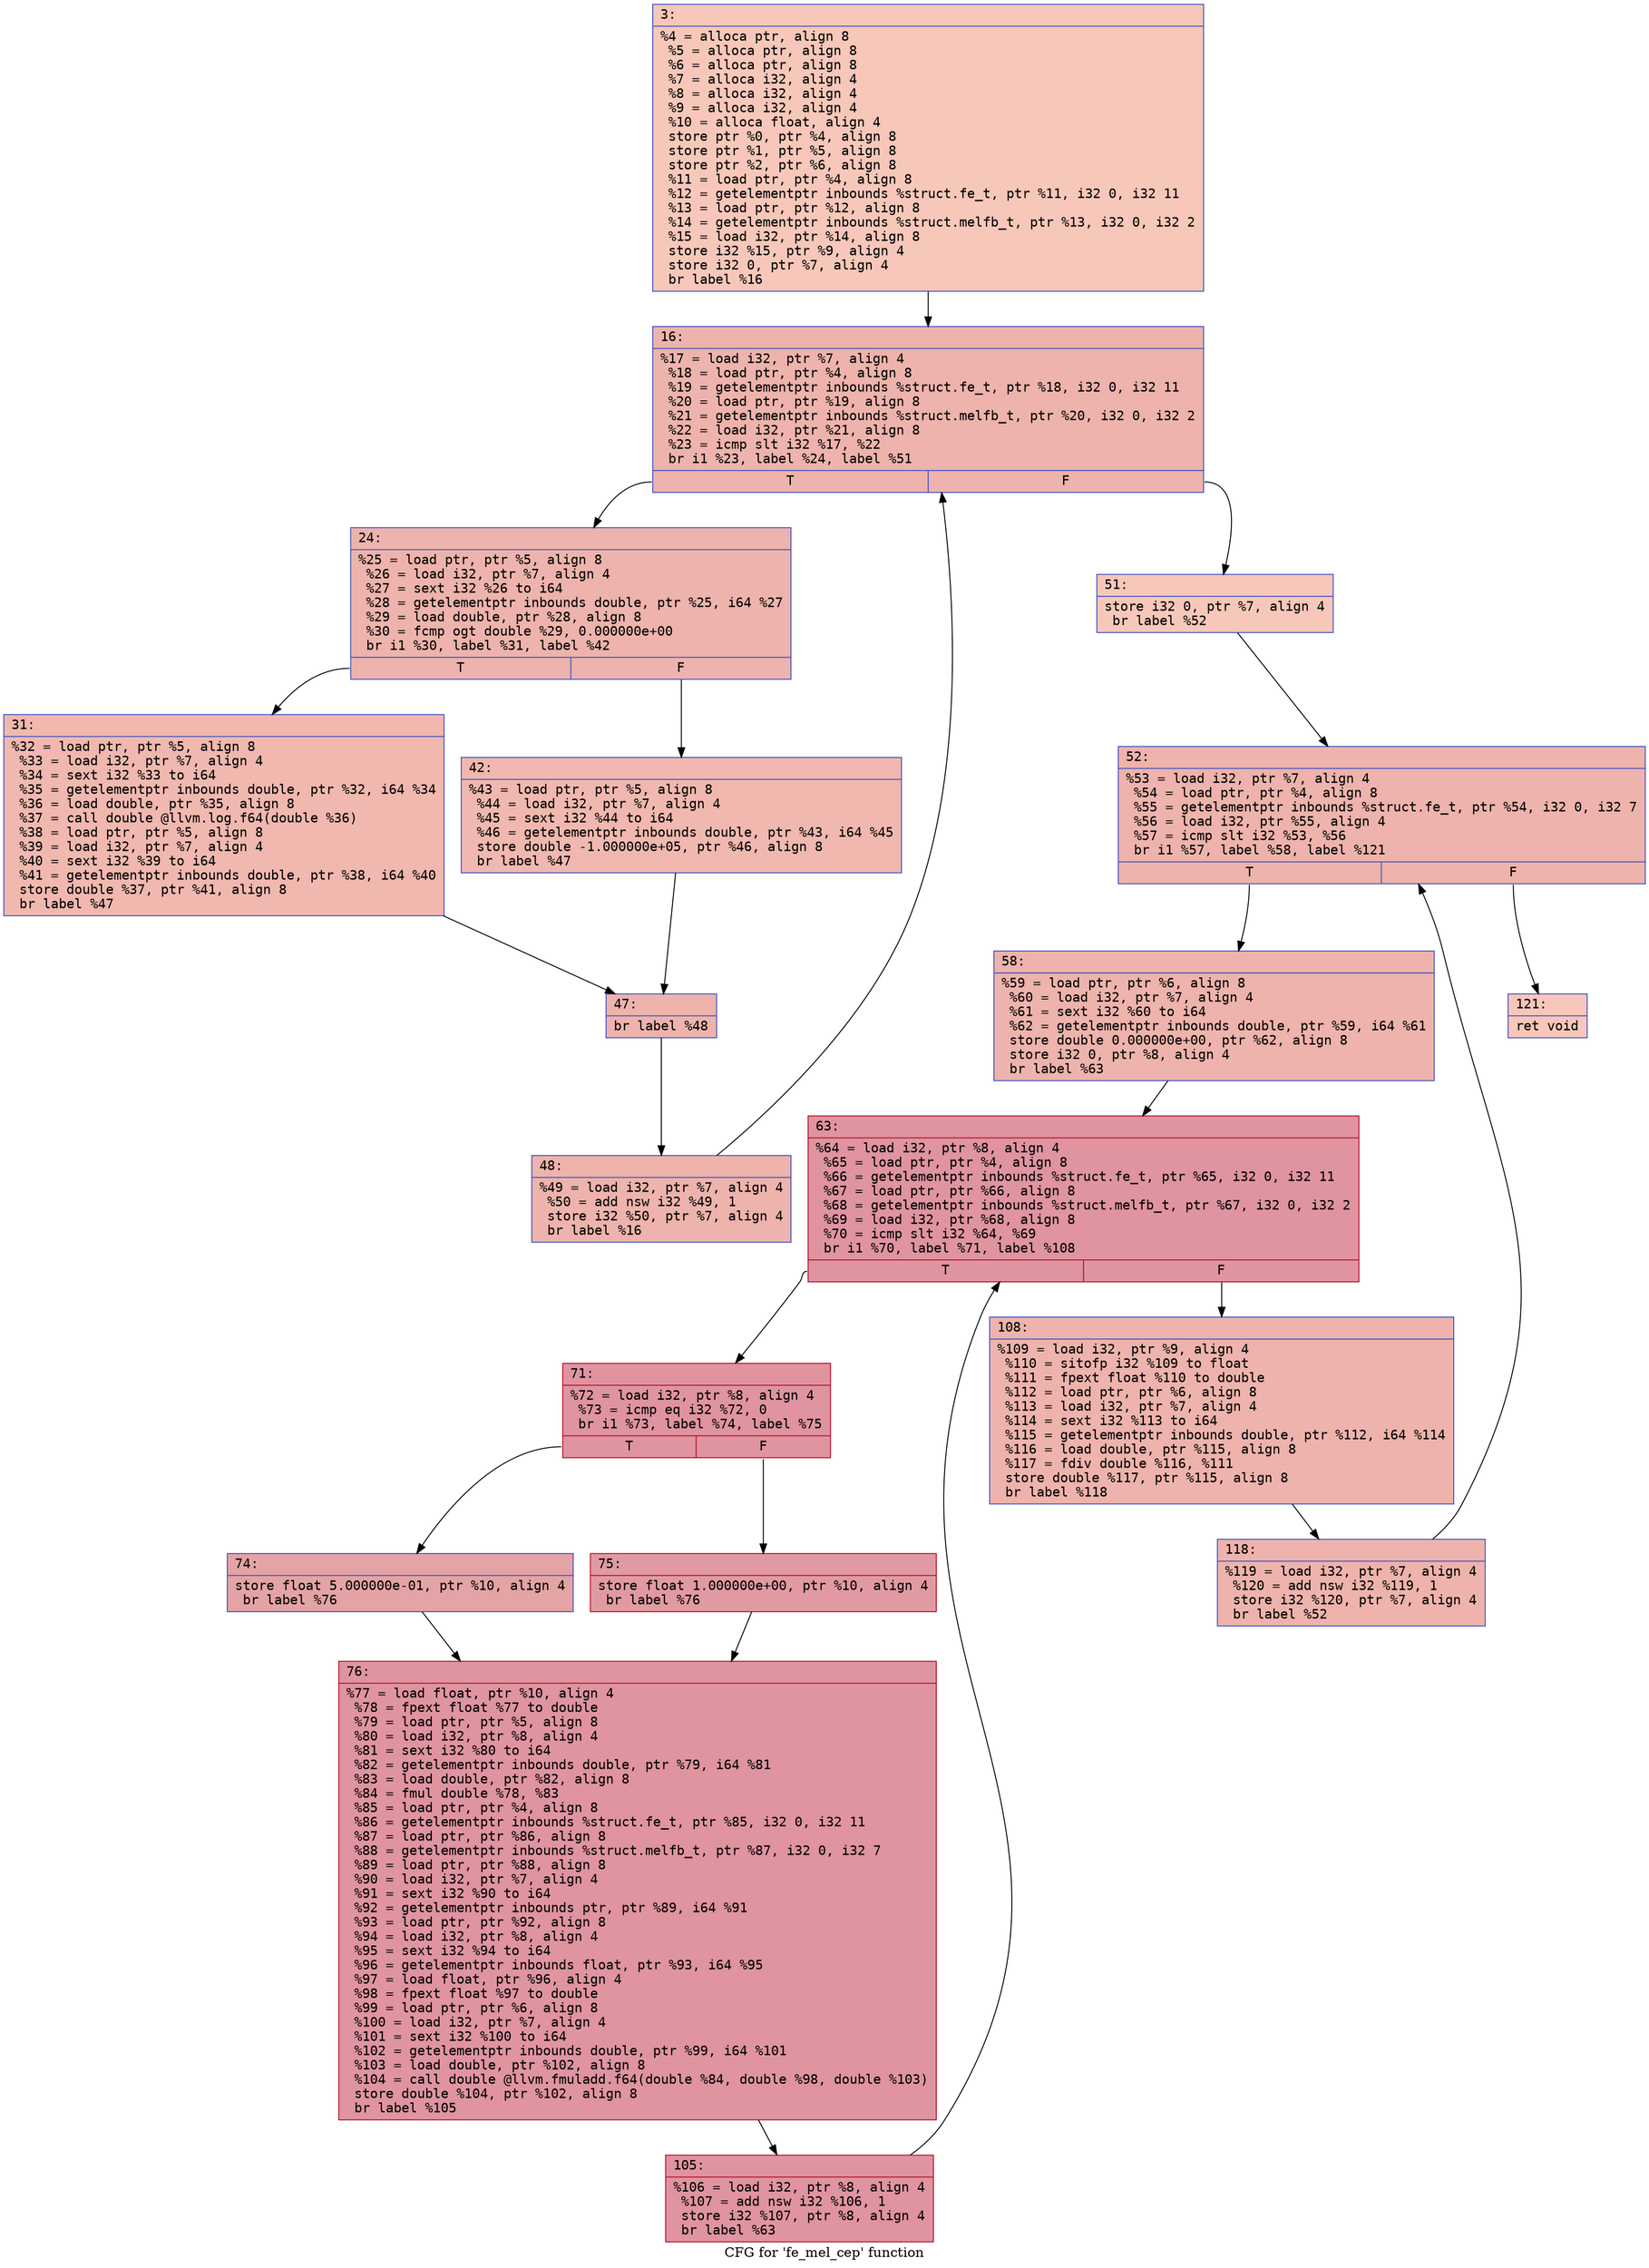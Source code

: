 digraph "CFG for 'fe_mel_cep' function" {
	label="CFG for 'fe_mel_cep' function";

	Node0x6000033385a0 [shape=record,color="#3d50c3ff", style=filled, fillcolor="#ec7f6370" fontname="Courier",label="{3:\l|  %4 = alloca ptr, align 8\l  %5 = alloca ptr, align 8\l  %6 = alloca ptr, align 8\l  %7 = alloca i32, align 4\l  %8 = alloca i32, align 4\l  %9 = alloca i32, align 4\l  %10 = alloca float, align 4\l  store ptr %0, ptr %4, align 8\l  store ptr %1, ptr %5, align 8\l  store ptr %2, ptr %6, align 8\l  %11 = load ptr, ptr %4, align 8\l  %12 = getelementptr inbounds %struct.fe_t, ptr %11, i32 0, i32 11\l  %13 = load ptr, ptr %12, align 8\l  %14 = getelementptr inbounds %struct.melfb_t, ptr %13, i32 0, i32 2\l  %15 = load i32, ptr %14, align 8\l  store i32 %15, ptr %9, align 4\l  store i32 0, ptr %7, align 4\l  br label %16\l}"];
	Node0x6000033385a0 -> Node0x600003338910[tooltip="3 -> 16\nProbability 100.00%" ];
	Node0x600003338910 [shape=record,color="#3d50c3ff", style=filled, fillcolor="#d6524470" fontname="Courier",label="{16:\l|  %17 = load i32, ptr %7, align 4\l  %18 = load ptr, ptr %4, align 8\l  %19 = getelementptr inbounds %struct.fe_t, ptr %18, i32 0, i32 11\l  %20 = load ptr, ptr %19, align 8\l  %21 = getelementptr inbounds %struct.melfb_t, ptr %20, i32 0, i32 2\l  %22 = load i32, ptr %21, align 8\l  %23 = icmp slt i32 %17, %22\l  br i1 %23, label %24, label %51\l|{<s0>T|<s1>F}}"];
	Node0x600003338910:s0 -> Node0x600003338960[tooltip="16 -> 24\nProbability 96.88%" ];
	Node0x600003338910:s1 -> Node0x600003338af0[tooltip="16 -> 51\nProbability 3.12%" ];
	Node0x600003338960 [shape=record,color="#3d50c3ff", style=filled, fillcolor="#d6524470" fontname="Courier",label="{24:\l|  %25 = load ptr, ptr %5, align 8\l  %26 = load i32, ptr %7, align 4\l  %27 = sext i32 %26 to i64\l  %28 = getelementptr inbounds double, ptr %25, i64 %27\l  %29 = load double, ptr %28, align 8\l  %30 = fcmp ogt double %29, 0.000000e+00\l  br i1 %30, label %31, label %42\l|{<s0>T|<s1>F}}"];
	Node0x600003338960:s0 -> Node0x6000033389b0[tooltip="24 -> 31\nProbability 50.00%" ];
	Node0x600003338960:s1 -> Node0x600003338a00[tooltip="24 -> 42\nProbability 50.00%" ];
	Node0x6000033389b0 [shape=record,color="#3d50c3ff", style=filled, fillcolor="#dc5d4a70" fontname="Courier",label="{31:\l|  %32 = load ptr, ptr %5, align 8\l  %33 = load i32, ptr %7, align 4\l  %34 = sext i32 %33 to i64\l  %35 = getelementptr inbounds double, ptr %32, i64 %34\l  %36 = load double, ptr %35, align 8\l  %37 = call double @llvm.log.f64(double %36)\l  %38 = load ptr, ptr %5, align 8\l  %39 = load i32, ptr %7, align 4\l  %40 = sext i32 %39 to i64\l  %41 = getelementptr inbounds double, ptr %38, i64 %40\l  store double %37, ptr %41, align 8\l  br label %47\l}"];
	Node0x6000033389b0 -> Node0x600003338a50[tooltip="31 -> 47\nProbability 100.00%" ];
	Node0x600003338a00 [shape=record,color="#3d50c3ff", style=filled, fillcolor="#dc5d4a70" fontname="Courier",label="{42:\l|  %43 = load ptr, ptr %5, align 8\l  %44 = load i32, ptr %7, align 4\l  %45 = sext i32 %44 to i64\l  %46 = getelementptr inbounds double, ptr %43, i64 %45\l  store double -1.000000e+05, ptr %46, align 8\l  br label %47\l}"];
	Node0x600003338a00 -> Node0x600003338a50[tooltip="42 -> 47\nProbability 100.00%" ];
	Node0x600003338a50 [shape=record,color="#3d50c3ff", style=filled, fillcolor="#d6524470" fontname="Courier",label="{47:\l|  br label %48\l}"];
	Node0x600003338a50 -> Node0x600003338aa0[tooltip="47 -> 48\nProbability 100.00%" ];
	Node0x600003338aa0 [shape=record,color="#3d50c3ff", style=filled, fillcolor="#d6524470" fontname="Courier",label="{48:\l|  %49 = load i32, ptr %7, align 4\l  %50 = add nsw i32 %49, 1\l  store i32 %50, ptr %7, align 4\l  br label %16\l}"];
	Node0x600003338aa0 -> Node0x600003338910[tooltip="48 -> 16\nProbability 100.00%" ];
	Node0x600003338af0 [shape=record,color="#3d50c3ff", style=filled, fillcolor="#ec7f6370" fontname="Courier",label="{51:\l|  store i32 0, ptr %7, align 4\l  br label %52\l}"];
	Node0x600003338af0 -> Node0x600003338b40[tooltip="51 -> 52\nProbability 100.00%" ];
	Node0x600003338b40 [shape=record,color="#3d50c3ff", style=filled, fillcolor="#d6524470" fontname="Courier",label="{52:\l|  %53 = load i32, ptr %7, align 4\l  %54 = load ptr, ptr %4, align 8\l  %55 = getelementptr inbounds %struct.fe_t, ptr %54, i32 0, i32 7\l  %56 = load i32, ptr %55, align 4\l  %57 = icmp slt i32 %53, %56\l  br i1 %57, label %58, label %121\l|{<s0>T|<s1>F}}"];
	Node0x600003338b40:s0 -> Node0x600003338b90[tooltip="52 -> 58\nProbability 96.88%" ];
	Node0x600003338b40:s1 -> Node0x600003338e60[tooltip="52 -> 121\nProbability 3.12%" ];
	Node0x600003338b90 [shape=record,color="#3d50c3ff", style=filled, fillcolor="#d6524470" fontname="Courier",label="{58:\l|  %59 = load ptr, ptr %6, align 8\l  %60 = load i32, ptr %7, align 4\l  %61 = sext i32 %60 to i64\l  %62 = getelementptr inbounds double, ptr %59, i64 %61\l  store double 0.000000e+00, ptr %62, align 8\l  store i32 0, ptr %8, align 4\l  br label %63\l}"];
	Node0x600003338b90 -> Node0x600003338be0[tooltip="58 -> 63\nProbability 100.00%" ];
	Node0x600003338be0 [shape=record,color="#b70d28ff", style=filled, fillcolor="#b70d2870" fontname="Courier",label="{63:\l|  %64 = load i32, ptr %8, align 4\l  %65 = load ptr, ptr %4, align 8\l  %66 = getelementptr inbounds %struct.fe_t, ptr %65, i32 0, i32 11\l  %67 = load ptr, ptr %66, align 8\l  %68 = getelementptr inbounds %struct.melfb_t, ptr %67, i32 0, i32 2\l  %69 = load i32, ptr %68, align 8\l  %70 = icmp slt i32 %64, %69\l  br i1 %70, label %71, label %108\l|{<s0>T|<s1>F}}"];
	Node0x600003338be0:s0 -> Node0x600003338c30[tooltip="63 -> 71\nProbability 96.88%" ];
	Node0x600003338be0:s1 -> Node0x600003338dc0[tooltip="63 -> 108\nProbability 3.12%" ];
	Node0x600003338c30 [shape=record,color="#b70d28ff", style=filled, fillcolor="#b70d2870" fontname="Courier",label="{71:\l|  %72 = load i32, ptr %8, align 4\l  %73 = icmp eq i32 %72, 0\l  br i1 %73, label %74, label %75\l|{<s0>T|<s1>F}}"];
	Node0x600003338c30:s0 -> Node0x600003338c80[tooltip="71 -> 74\nProbability 37.50%" ];
	Node0x600003338c30:s1 -> Node0x600003338cd0[tooltip="71 -> 75\nProbability 62.50%" ];
	Node0x600003338c80 [shape=record,color="#3d50c3ff", style=filled, fillcolor="#c32e3170" fontname="Courier",label="{74:\l|  store float 5.000000e-01, ptr %10, align 4\l  br label %76\l}"];
	Node0x600003338c80 -> Node0x600003338d20[tooltip="74 -> 76\nProbability 100.00%" ];
	Node0x600003338cd0 [shape=record,color="#b70d28ff", style=filled, fillcolor="#bb1b2c70" fontname="Courier",label="{75:\l|  store float 1.000000e+00, ptr %10, align 4\l  br label %76\l}"];
	Node0x600003338cd0 -> Node0x600003338d20[tooltip="75 -> 76\nProbability 100.00%" ];
	Node0x600003338d20 [shape=record,color="#b70d28ff", style=filled, fillcolor="#b70d2870" fontname="Courier",label="{76:\l|  %77 = load float, ptr %10, align 4\l  %78 = fpext float %77 to double\l  %79 = load ptr, ptr %5, align 8\l  %80 = load i32, ptr %8, align 4\l  %81 = sext i32 %80 to i64\l  %82 = getelementptr inbounds double, ptr %79, i64 %81\l  %83 = load double, ptr %82, align 8\l  %84 = fmul double %78, %83\l  %85 = load ptr, ptr %4, align 8\l  %86 = getelementptr inbounds %struct.fe_t, ptr %85, i32 0, i32 11\l  %87 = load ptr, ptr %86, align 8\l  %88 = getelementptr inbounds %struct.melfb_t, ptr %87, i32 0, i32 7\l  %89 = load ptr, ptr %88, align 8\l  %90 = load i32, ptr %7, align 4\l  %91 = sext i32 %90 to i64\l  %92 = getelementptr inbounds ptr, ptr %89, i64 %91\l  %93 = load ptr, ptr %92, align 8\l  %94 = load i32, ptr %8, align 4\l  %95 = sext i32 %94 to i64\l  %96 = getelementptr inbounds float, ptr %93, i64 %95\l  %97 = load float, ptr %96, align 4\l  %98 = fpext float %97 to double\l  %99 = load ptr, ptr %6, align 8\l  %100 = load i32, ptr %7, align 4\l  %101 = sext i32 %100 to i64\l  %102 = getelementptr inbounds double, ptr %99, i64 %101\l  %103 = load double, ptr %102, align 8\l  %104 = call double @llvm.fmuladd.f64(double %84, double %98, double %103)\l  store double %104, ptr %102, align 8\l  br label %105\l}"];
	Node0x600003338d20 -> Node0x600003338d70[tooltip="76 -> 105\nProbability 100.00%" ];
	Node0x600003338d70 [shape=record,color="#b70d28ff", style=filled, fillcolor="#b70d2870" fontname="Courier",label="{105:\l|  %106 = load i32, ptr %8, align 4\l  %107 = add nsw i32 %106, 1\l  store i32 %107, ptr %8, align 4\l  br label %63\l}"];
	Node0x600003338d70 -> Node0x600003338be0[tooltip="105 -> 63\nProbability 100.00%" ];
	Node0x600003338dc0 [shape=record,color="#3d50c3ff", style=filled, fillcolor="#d6524470" fontname="Courier",label="{108:\l|  %109 = load i32, ptr %9, align 4\l  %110 = sitofp i32 %109 to float\l  %111 = fpext float %110 to double\l  %112 = load ptr, ptr %6, align 8\l  %113 = load i32, ptr %7, align 4\l  %114 = sext i32 %113 to i64\l  %115 = getelementptr inbounds double, ptr %112, i64 %114\l  %116 = load double, ptr %115, align 8\l  %117 = fdiv double %116, %111\l  store double %117, ptr %115, align 8\l  br label %118\l}"];
	Node0x600003338dc0 -> Node0x600003338e10[tooltip="108 -> 118\nProbability 100.00%" ];
	Node0x600003338e10 [shape=record,color="#3d50c3ff", style=filled, fillcolor="#d6524470" fontname="Courier",label="{118:\l|  %119 = load i32, ptr %7, align 4\l  %120 = add nsw i32 %119, 1\l  store i32 %120, ptr %7, align 4\l  br label %52\l}"];
	Node0x600003338e10 -> Node0x600003338b40[tooltip="118 -> 52\nProbability 100.00%" ];
	Node0x600003338e60 [shape=record,color="#3d50c3ff", style=filled, fillcolor="#ec7f6370" fontname="Courier",label="{121:\l|  ret void\l}"];
}
